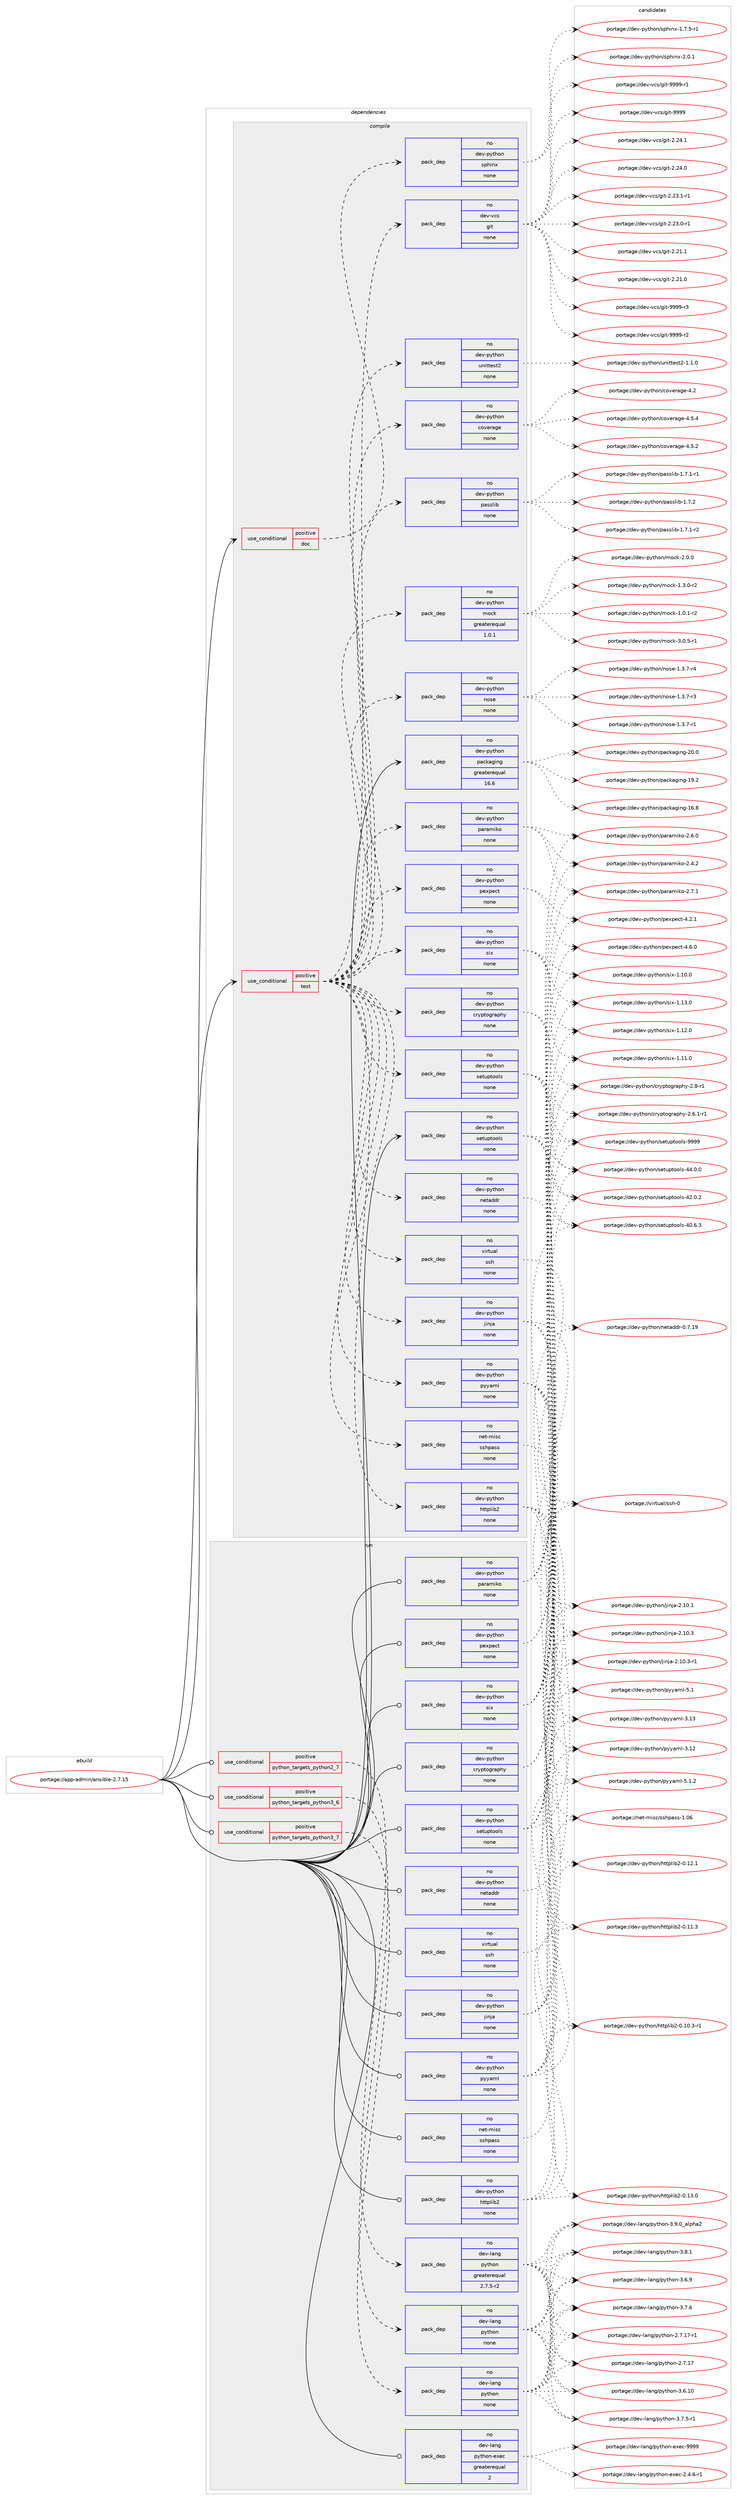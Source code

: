 digraph prolog {

# *************
# Graph options
# *************

newrank=true;
concentrate=true;
compound=true;
graph [rankdir=LR,fontname=Helvetica,fontsize=10,ranksep=1.5];#, ranksep=2.5, nodesep=0.2];
edge  [arrowhead=vee];
node  [fontname=Helvetica,fontsize=10];

# **********
# The ebuild
# **********

subgraph cluster_leftcol {
color=gray;
label=<<i>ebuild</i>>;
id [label="portage://app-admin/ansible-2.7.15", color=red, width=4, href="../app-admin/ansible-2.7.15.svg"];
}

# ****************
# The dependencies
# ****************

subgraph cluster_midcol {
color=gray;
label=<<i>dependencies</i>>;
subgraph cluster_compile {
fillcolor="#eeeeee";
style=filled;
label=<<i>compile</i>>;
subgraph cond155701 {
dependency658381 [label=<<TABLE BORDER="0" CELLBORDER="1" CELLSPACING="0" CELLPADDING="4"><TR><TD ROWSPAN="3" CELLPADDING="10">use_conditional</TD></TR><TR><TD>positive</TD></TR><TR><TD>doc</TD></TR></TABLE>>, shape=none, color=red];
subgraph pack493894 {
dependency658382 [label=<<TABLE BORDER="0" CELLBORDER="1" CELLSPACING="0" CELLPADDING="4" WIDTH="220"><TR><TD ROWSPAN="6" CELLPADDING="30">pack_dep</TD></TR><TR><TD WIDTH="110">no</TD></TR><TR><TD>dev-python</TD></TR><TR><TD>sphinx</TD></TR><TR><TD>none</TD></TR><TR><TD></TD></TR></TABLE>>, shape=none, color=blue];
}
dependency658381:e -> dependency658382:w [weight=20,style="dashed",arrowhead="vee"];
}
id:e -> dependency658381:w [weight=20,style="solid",arrowhead="vee"];
subgraph cond155702 {
dependency658383 [label=<<TABLE BORDER="0" CELLBORDER="1" CELLSPACING="0" CELLPADDING="4"><TR><TD ROWSPAN="3" CELLPADDING="10">use_conditional</TD></TR><TR><TD>positive</TD></TR><TR><TD>test</TD></TR></TABLE>>, shape=none, color=red];
subgraph pack493895 {
dependency658384 [label=<<TABLE BORDER="0" CELLBORDER="1" CELLSPACING="0" CELLPADDING="4" WIDTH="220"><TR><TD ROWSPAN="6" CELLPADDING="30">pack_dep</TD></TR><TR><TD WIDTH="110">no</TD></TR><TR><TD>dev-python</TD></TR><TR><TD>paramiko</TD></TR><TR><TD>none</TD></TR><TR><TD></TD></TR></TABLE>>, shape=none, color=blue];
}
dependency658383:e -> dependency658384:w [weight=20,style="dashed",arrowhead="vee"];
subgraph pack493896 {
dependency658385 [label=<<TABLE BORDER="0" CELLBORDER="1" CELLSPACING="0" CELLPADDING="4" WIDTH="220"><TR><TD ROWSPAN="6" CELLPADDING="30">pack_dep</TD></TR><TR><TD WIDTH="110">no</TD></TR><TR><TD>dev-python</TD></TR><TR><TD>jinja</TD></TR><TR><TD>none</TD></TR><TR><TD></TD></TR></TABLE>>, shape=none, color=blue];
}
dependency658383:e -> dependency658385:w [weight=20,style="dashed",arrowhead="vee"];
subgraph pack493897 {
dependency658386 [label=<<TABLE BORDER="0" CELLBORDER="1" CELLSPACING="0" CELLPADDING="4" WIDTH="220"><TR><TD ROWSPAN="6" CELLPADDING="30">pack_dep</TD></TR><TR><TD WIDTH="110">no</TD></TR><TR><TD>dev-python</TD></TR><TR><TD>pyyaml</TD></TR><TR><TD>none</TD></TR><TR><TD></TD></TR></TABLE>>, shape=none, color=blue];
}
dependency658383:e -> dependency658386:w [weight=20,style="dashed",arrowhead="vee"];
subgraph pack493898 {
dependency658387 [label=<<TABLE BORDER="0" CELLBORDER="1" CELLSPACING="0" CELLPADDING="4" WIDTH="220"><TR><TD ROWSPAN="6" CELLPADDING="30">pack_dep</TD></TR><TR><TD WIDTH="110">no</TD></TR><TR><TD>dev-python</TD></TR><TR><TD>setuptools</TD></TR><TR><TD>none</TD></TR><TR><TD></TD></TR></TABLE>>, shape=none, color=blue];
}
dependency658383:e -> dependency658387:w [weight=20,style="dashed",arrowhead="vee"];
subgraph pack493899 {
dependency658388 [label=<<TABLE BORDER="0" CELLBORDER="1" CELLSPACING="0" CELLPADDING="4" WIDTH="220"><TR><TD ROWSPAN="6" CELLPADDING="30">pack_dep</TD></TR><TR><TD WIDTH="110">no</TD></TR><TR><TD>dev-python</TD></TR><TR><TD>cryptography</TD></TR><TR><TD>none</TD></TR><TR><TD></TD></TR></TABLE>>, shape=none, color=blue];
}
dependency658383:e -> dependency658388:w [weight=20,style="dashed",arrowhead="vee"];
subgraph pack493900 {
dependency658389 [label=<<TABLE BORDER="0" CELLBORDER="1" CELLSPACING="0" CELLPADDING="4" WIDTH="220"><TR><TD ROWSPAN="6" CELLPADDING="30">pack_dep</TD></TR><TR><TD WIDTH="110">no</TD></TR><TR><TD>dev-python</TD></TR><TR><TD>httplib2</TD></TR><TR><TD>none</TD></TR><TR><TD></TD></TR></TABLE>>, shape=none, color=blue];
}
dependency658383:e -> dependency658389:w [weight=20,style="dashed",arrowhead="vee"];
subgraph pack493901 {
dependency658390 [label=<<TABLE BORDER="0" CELLBORDER="1" CELLSPACING="0" CELLPADDING="4" WIDTH="220"><TR><TD ROWSPAN="6" CELLPADDING="30">pack_dep</TD></TR><TR><TD WIDTH="110">no</TD></TR><TR><TD>dev-python</TD></TR><TR><TD>six</TD></TR><TR><TD>none</TD></TR><TR><TD></TD></TR></TABLE>>, shape=none, color=blue];
}
dependency658383:e -> dependency658390:w [weight=20,style="dashed",arrowhead="vee"];
subgraph pack493902 {
dependency658391 [label=<<TABLE BORDER="0" CELLBORDER="1" CELLSPACING="0" CELLPADDING="4" WIDTH="220"><TR><TD ROWSPAN="6" CELLPADDING="30">pack_dep</TD></TR><TR><TD WIDTH="110">no</TD></TR><TR><TD>dev-python</TD></TR><TR><TD>netaddr</TD></TR><TR><TD>none</TD></TR><TR><TD></TD></TR></TABLE>>, shape=none, color=blue];
}
dependency658383:e -> dependency658391:w [weight=20,style="dashed",arrowhead="vee"];
subgraph pack493903 {
dependency658392 [label=<<TABLE BORDER="0" CELLBORDER="1" CELLSPACING="0" CELLPADDING="4" WIDTH="220"><TR><TD ROWSPAN="6" CELLPADDING="30">pack_dep</TD></TR><TR><TD WIDTH="110">no</TD></TR><TR><TD>dev-python</TD></TR><TR><TD>pexpect</TD></TR><TR><TD>none</TD></TR><TR><TD></TD></TR></TABLE>>, shape=none, color=blue];
}
dependency658383:e -> dependency658392:w [weight=20,style="dashed",arrowhead="vee"];
subgraph pack493904 {
dependency658393 [label=<<TABLE BORDER="0" CELLBORDER="1" CELLSPACING="0" CELLPADDING="4" WIDTH="220"><TR><TD ROWSPAN="6" CELLPADDING="30">pack_dep</TD></TR><TR><TD WIDTH="110">no</TD></TR><TR><TD>net-misc</TD></TR><TR><TD>sshpass</TD></TR><TR><TD>none</TD></TR><TR><TD></TD></TR></TABLE>>, shape=none, color=blue];
}
dependency658383:e -> dependency658393:w [weight=20,style="dashed",arrowhead="vee"];
subgraph pack493905 {
dependency658394 [label=<<TABLE BORDER="0" CELLBORDER="1" CELLSPACING="0" CELLPADDING="4" WIDTH="220"><TR><TD ROWSPAN="6" CELLPADDING="30">pack_dep</TD></TR><TR><TD WIDTH="110">no</TD></TR><TR><TD>virtual</TD></TR><TR><TD>ssh</TD></TR><TR><TD>none</TD></TR><TR><TD></TD></TR></TABLE>>, shape=none, color=blue];
}
dependency658383:e -> dependency658394:w [weight=20,style="dashed",arrowhead="vee"];
subgraph pack493906 {
dependency658395 [label=<<TABLE BORDER="0" CELLBORDER="1" CELLSPACING="0" CELLPADDING="4" WIDTH="220"><TR><TD ROWSPAN="6" CELLPADDING="30">pack_dep</TD></TR><TR><TD WIDTH="110">no</TD></TR><TR><TD>dev-python</TD></TR><TR><TD>nose</TD></TR><TR><TD>none</TD></TR><TR><TD></TD></TR></TABLE>>, shape=none, color=blue];
}
dependency658383:e -> dependency658395:w [weight=20,style="dashed",arrowhead="vee"];
subgraph pack493907 {
dependency658396 [label=<<TABLE BORDER="0" CELLBORDER="1" CELLSPACING="0" CELLPADDING="4" WIDTH="220"><TR><TD ROWSPAN="6" CELLPADDING="30">pack_dep</TD></TR><TR><TD WIDTH="110">no</TD></TR><TR><TD>dev-python</TD></TR><TR><TD>mock</TD></TR><TR><TD>greaterequal</TD></TR><TR><TD>1.0.1</TD></TR></TABLE>>, shape=none, color=blue];
}
dependency658383:e -> dependency658396:w [weight=20,style="dashed",arrowhead="vee"];
subgraph pack493908 {
dependency658397 [label=<<TABLE BORDER="0" CELLBORDER="1" CELLSPACING="0" CELLPADDING="4" WIDTH="220"><TR><TD ROWSPAN="6" CELLPADDING="30">pack_dep</TD></TR><TR><TD WIDTH="110">no</TD></TR><TR><TD>dev-python</TD></TR><TR><TD>passlib</TD></TR><TR><TD>none</TD></TR><TR><TD></TD></TR></TABLE>>, shape=none, color=blue];
}
dependency658383:e -> dependency658397:w [weight=20,style="dashed",arrowhead="vee"];
subgraph pack493909 {
dependency658398 [label=<<TABLE BORDER="0" CELLBORDER="1" CELLSPACING="0" CELLPADDING="4" WIDTH="220"><TR><TD ROWSPAN="6" CELLPADDING="30">pack_dep</TD></TR><TR><TD WIDTH="110">no</TD></TR><TR><TD>dev-python</TD></TR><TR><TD>coverage</TD></TR><TR><TD>none</TD></TR><TR><TD></TD></TR></TABLE>>, shape=none, color=blue];
}
dependency658383:e -> dependency658398:w [weight=20,style="dashed",arrowhead="vee"];
subgraph pack493910 {
dependency658399 [label=<<TABLE BORDER="0" CELLBORDER="1" CELLSPACING="0" CELLPADDING="4" WIDTH="220"><TR><TD ROWSPAN="6" CELLPADDING="30">pack_dep</TD></TR><TR><TD WIDTH="110">no</TD></TR><TR><TD>dev-python</TD></TR><TR><TD>unittest2</TD></TR><TR><TD>none</TD></TR><TR><TD></TD></TR></TABLE>>, shape=none, color=blue];
}
dependency658383:e -> dependency658399:w [weight=20,style="dashed",arrowhead="vee"];
subgraph pack493911 {
dependency658400 [label=<<TABLE BORDER="0" CELLBORDER="1" CELLSPACING="0" CELLPADDING="4" WIDTH="220"><TR><TD ROWSPAN="6" CELLPADDING="30">pack_dep</TD></TR><TR><TD WIDTH="110">no</TD></TR><TR><TD>dev-vcs</TD></TR><TR><TD>git</TD></TR><TR><TD>none</TD></TR><TR><TD></TD></TR></TABLE>>, shape=none, color=blue];
}
dependency658383:e -> dependency658400:w [weight=20,style="dashed",arrowhead="vee"];
}
id:e -> dependency658383:w [weight=20,style="solid",arrowhead="vee"];
subgraph pack493912 {
dependency658401 [label=<<TABLE BORDER="0" CELLBORDER="1" CELLSPACING="0" CELLPADDING="4" WIDTH="220"><TR><TD ROWSPAN="6" CELLPADDING="30">pack_dep</TD></TR><TR><TD WIDTH="110">no</TD></TR><TR><TD>dev-python</TD></TR><TR><TD>packaging</TD></TR><TR><TD>greaterequal</TD></TR><TR><TD>16.6</TD></TR></TABLE>>, shape=none, color=blue];
}
id:e -> dependency658401:w [weight=20,style="solid",arrowhead="vee"];
subgraph pack493913 {
dependency658402 [label=<<TABLE BORDER="0" CELLBORDER="1" CELLSPACING="0" CELLPADDING="4" WIDTH="220"><TR><TD ROWSPAN="6" CELLPADDING="30">pack_dep</TD></TR><TR><TD WIDTH="110">no</TD></TR><TR><TD>dev-python</TD></TR><TR><TD>setuptools</TD></TR><TR><TD>none</TD></TR><TR><TD></TD></TR></TABLE>>, shape=none, color=blue];
}
id:e -> dependency658402:w [weight=20,style="solid",arrowhead="vee"];
}
subgraph cluster_compileandrun {
fillcolor="#eeeeee";
style=filled;
label=<<i>compile and run</i>>;
}
subgraph cluster_run {
fillcolor="#eeeeee";
style=filled;
label=<<i>run</i>>;
subgraph cond155703 {
dependency658403 [label=<<TABLE BORDER="0" CELLBORDER="1" CELLSPACING="0" CELLPADDING="4"><TR><TD ROWSPAN="3" CELLPADDING="10">use_conditional</TD></TR><TR><TD>positive</TD></TR><TR><TD>python_targets_python2_7</TD></TR></TABLE>>, shape=none, color=red];
subgraph pack493914 {
dependency658404 [label=<<TABLE BORDER="0" CELLBORDER="1" CELLSPACING="0" CELLPADDING="4" WIDTH="220"><TR><TD ROWSPAN="6" CELLPADDING="30">pack_dep</TD></TR><TR><TD WIDTH="110">no</TD></TR><TR><TD>dev-lang</TD></TR><TR><TD>python</TD></TR><TR><TD>greaterequal</TD></TR><TR><TD>2.7.5-r2</TD></TR></TABLE>>, shape=none, color=blue];
}
dependency658403:e -> dependency658404:w [weight=20,style="dashed",arrowhead="vee"];
}
id:e -> dependency658403:w [weight=20,style="solid",arrowhead="odot"];
subgraph cond155704 {
dependency658405 [label=<<TABLE BORDER="0" CELLBORDER="1" CELLSPACING="0" CELLPADDING="4"><TR><TD ROWSPAN="3" CELLPADDING="10">use_conditional</TD></TR><TR><TD>positive</TD></TR><TR><TD>python_targets_python3_6</TD></TR></TABLE>>, shape=none, color=red];
subgraph pack493915 {
dependency658406 [label=<<TABLE BORDER="0" CELLBORDER="1" CELLSPACING="0" CELLPADDING="4" WIDTH="220"><TR><TD ROWSPAN="6" CELLPADDING="30">pack_dep</TD></TR><TR><TD WIDTH="110">no</TD></TR><TR><TD>dev-lang</TD></TR><TR><TD>python</TD></TR><TR><TD>none</TD></TR><TR><TD></TD></TR></TABLE>>, shape=none, color=blue];
}
dependency658405:e -> dependency658406:w [weight=20,style="dashed",arrowhead="vee"];
}
id:e -> dependency658405:w [weight=20,style="solid",arrowhead="odot"];
subgraph cond155705 {
dependency658407 [label=<<TABLE BORDER="0" CELLBORDER="1" CELLSPACING="0" CELLPADDING="4"><TR><TD ROWSPAN="3" CELLPADDING="10">use_conditional</TD></TR><TR><TD>positive</TD></TR><TR><TD>python_targets_python3_7</TD></TR></TABLE>>, shape=none, color=red];
subgraph pack493916 {
dependency658408 [label=<<TABLE BORDER="0" CELLBORDER="1" CELLSPACING="0" CELLPADDING="4" WIDTH="220"><TR><TD ROWSPAN="6" CELLPADDING="30">pack_dep</TD></TR><TR><TD WIDTH="110">no</TD></TR><TR><TD>dev-lang</TD></TR><TR><TD>python</TD></TR><TR><TD>none</TD></TR><TR><TD></TD></TR></TABLE>>, shape=none, color=blue];
}
dependency658407:e -> dependency658408:w [weight=20,style="dashed",arrowhead="vee"];
}
id:e -> dependency658407:w [weight=20,style="solid",arrowhead="odot"];
subgraph pack493917 {
dependency658409 [label=<<TABLE BORDER="0" CELLBORDER="1" CELLSPACING="0" CELLPADDING="4" WIDTH="220"><TR><TD ROWSPAN="6" CELLPADDING="30">pack_dep</TD></TR><TR><TD WIDTH="110">no</TD></TR><TR><TD>dev-lang</TD></TR><TR><TD>python-exec</TD></TR><TR><TD>greaterequal</TD></TR><TR><TD>2</TD></TR></TABLE>>, shape=none, color=blue];
}
id:e -> dependency658409:w [weight=20,style="solid",arrowhead="odot"];
subgraph pack493918 {
dependency658410 [label=<<TABLE BORDER="0" CELLBORDER="1" CELLSPACING="0" CELLPADDING="4" WIDTH="220"><TR><TD ROWSPAN="6" CELLPADDING="30">pack_dep</TD></TR><TR><TD WIDTH="110">no</TD></TR><TR><TD>dev-python</TD></TR><TR><TD>cryptography</TD></TR><TR><TD>none</TD></TR><TR><TD></TD></TR></TABLE>>, shape=none, color=blue];
}
id:e -> dependency658410:w [weight=20,style="solid",arrowhead="odot"];
subgraph pack493919 {
dependency658411 [label=<<TABLE BORDER="0" CELLBORDER="1" CELLSPACING="0" CELLPADDING="4" WIDTH="220"><TR><TD ROWSPAN="6" CELLPADDING="30">pack_dep</TD></TR><TR><TD WIDTH="110">no</TD></TR><TR><TD>dev-python</TD></TR><TR><TD>httplib2</TD></TR><TR><TD>none</TD></TR><TR><TD></TD></TR></TABLE>>, shape=none, color=blue];
}
id:e -> dependency658411:w [weight=20,style="solid",arrowhead="odot"];
subgraph pack493920 {
dependency658412 [label=<<TABLE BORDER="0" CELLBORDER="1" CELLSPACING="0" CELLPADDING="4" WIDTH="220"><TR><TD ROWSPAN="6" CELLPADDING="30">pack_dep</TD></TR><TR><TD WIDTH="110">no</TD></TR><TR><TD>dev-python</TD></TR><TR><TD>jinja</TD></TR><TR><TD>none</TD></TR><TR><TD></TD></TR></TABLE>>, shape=none, color=blue];
}
id:e -> dependency658412:w [weight=20,style="solid",arrowhead="odot"];
subgraph pack493921 {
dependency658413 [label=<<TABLE BORDER="0" CELLBORDER="1" CELLSPACING="0" CELLPADDING="4" WIDTH="220"><TR><TD ROWSPAN="6" CELLPADDING="30">pack_dep</TD></TR><TR><TD WIDTH="110">no</TD></TR><TR><TD>dev-python</TD></TR><TR><TD>netaddr</TD></TR><TR><TD>none</TD></TR><TR><TD></TD></TR></TABLE>>, shape=none, color=blue];
}
id:e -> dependency658413:w [weight=20,style="solid",arrowhead="odot"];
subgraph pack493922 {
dependency658414 [label=<<TABLE BORDER="0" CELLBORDER="1" CELLSPACING="0" CELLPADDING="4" WIDTH="220"><TR><TD ROWSPAN="6" CELLPADDING="30">pack_dep</TD></TR><TR><TD WIDTH="110">no</TD></TR><TR><TD>dev-python</TD></TR><TR><TD>paramiko</TD></TR><TR><TD>none</TD></TR><TR><TD></TD></TR></TABLE>>, shape=none, color=blue];
}
id:e -> dependency658414:w [weight=20,style="solid",arrowhead="odot"];
subgraph pack493923 {
dependency658415 [label=<<TABLE BORDER="0" CELLBORDER="1" CELLSPACING="0" CELLPADDING="4" WIDTH="220"><TR><TD ROWSPAN="6" CELLPADDING="30">pack_dep</TD></TR><TR><TD WIDTH="110">no</TD></TR><TR><TD>dev-python</TD></TR><TR><TD>pexpect</TD></TR><TR><TD>none</TD></TR><TR><TD></TD></TR></TABLE>>, shape=none, color=blue];
}
id:e -> dependency658415:w [weight=20,style="solid",arrowhead="odot"];
subgraph pack493924 {
dependency658416 [label=<<TABLE BORDER="0" CELLBORDER="1" CELLSPACING="0" CELLPADDING="4" WIDTH="220"><TR><TD ROWSPAN="6" CELLPADDING="30">pack_dep</TD></TR><TR><TD WIDTH="110">no</TD></TR><TR><TD>dev-python</TD></TR><TR><TD>pyyaml</TD></TR><TR><TD>none</TD></TR><TR><TD></TD></TR></TABLE>>, shape=none, color=blue];
}
id:e -> dependency658416:w [weight=20,style="solid",arrowhead="odot"];
subgraph pack493925 {
dependency658417 [label=<<TABLE BORDER="0" CELLBORDER="1" CELLSPACING="0" CELLPADDING="4" WIDTH="220"><TR><TD ROWSPAN="6" CELLPADDING="30">pack_dep</TD></TR><TR><TD WIDTH="110">no</TD></TR><TR><TD>dev-python</TD></TR><TR><TD>setuptools</TD></TR><TR><TD>none</TD></TR><TR><TD></TD></TR></TABLE>>, shape=none, color=blue];
}
id:e -> dependency658417:w [weight=20,style="solid",arrowhead="odot"];
subgraph pack493926 {
dependency658418 [label=<<TABLE BORDER="0" CELLBORDER="1" CELLSPACING="0" CELLPADDING="4" WIDTH="220"><TR><TD ROWSPAN="6" CELLPADDING="30">pack_dep</TD></TR><TR><TD WIDTH="110">no</TD></TR><TR><TD>dev-python</TD></TR><TR><TD>six</TD></TR><TR><TD>none</TD></TR><TR><TD></TD></TR></TABLE>>, shape=none, color=blue];
}
id:e -> dependency658418:w [weight=20,style="solid",arrowhead="odot"];
subgraph pack493927 {
dependency658419 [label=<<TABLE BORDER="0" CELLBORDER="1" CELLSPACING="0" CELLPADDING="4" WIDTH="220"><TR><TD ROWSPAN="6" CELLPADDING="30">pack_dep</TD></TR><TR><TD WIDTH="110">no</TD></TR><TR><TD>net-misc</TD></TR><TR><TD>sshpass</TD></TR><TR><TD>none</TD></TR><TR><TD></TD></TR></TABLE>>, shape=none, color=blue];
}
id:e -> dependency658419:w [weight=20,style="solid",arrowhead="odot"];
subgraph pack493928 {
dependency658420 [label=<<TABLE BORDER="0" CELLBORDER="1" CELLSPACING="0" CELLPADDING="4" WIDTH="220"><TR><TD ROWSPAN="6" CELLPADDING="30">pack_dep</TD></TR><TR><TD WIDTH="110">no</TD></TR><TR><TD>virtual</TD></TR><TR><TD>ssh</TD></TR><TR><TD>none</TD></TR><TR><TD></TD></TR></TABLE>>, shape=none, color=blue];
}
id:e -> dependency658420:w [weight=20,style="solid",arrowhead="odot"];
}
}

# **************
# The candidates
# **************

subgraph cluster_choices {
rank=same;
color=gray;
label=<<i>candidates</i>>;

subgraph choice493894 {
color=black;
nodesep=1;
choice1001011184511212111610411111047115112104105110120455046484649 [label="portage://dev-python/sphinx-2.0.1", color=red, width=4,href="../dev-python/sphinx-2.0.1.svg"];
choice10010111845112121116104111110471151121041051101204549465546534511449 [label="portage://dev-python/sphinx-1.7.5-r1", color=red, width=4,href="../dev-python/sphinx-1.7.5-r1.svg"];
dependency658382:e -> choice1001011184511212111610411111047115112104105110120455046484649:w [style=dotted,weight="100"];
dependency658382:e -> choice10010111845112121116104111110471151121041051101204549465546534511449:w [style=dotted,weight="100"];
}
subgraph choice493895 {
color=black;
nodesep=1;
choice10010111845112121116104111110471129711497109105107111455046554649 [label="portage://dev-python/paramiko-2.7.1", color=red, width=4,href="../dev-python/paramiko-2.7.1.svg"];
choice10010111845112121116104111110471129711497109105107111455046544648 [label="portage://dev-python/paramiko-2.6.0", color=red, width=4,href="../dev-python/paramiko-2.6.0.svg"];
choice10010111845112121116104111110471129711497109105107111455046524650 [label="portage://dev-python/paramiko-2.4.2", color=red, width=4,href="../dev-python/paramiko-2.4.2.svg"];
dependency658384:e -> choice10010111845112121116104111110471129711497109105107111455046554649:w [style=dotted,weight="100"];
dependency658384:e -> choice10010111845112121116104111110471129711497109105107111455046544648:w [style=dotted,weight="100"];
dependency658384:e -> choice10010111845112121116104111110471129711497109105107111455046524650:w [style=dotted,weight="100"];
}
subgraph choice493896 {
color=black;
nodesep=1;
choice100101118451121211161041111104710610511010697455046494846514511449 [label="portage://dev-python/jinja-2.10.3-r1", color=red, width=4,href="../dev-python/jinja-2.10.3-r1.svg"];
choice10010111845112121116104111110471061051101069745504649484651 [label="portage://dev-python/jinja-2.10.3", color=red, width=4,href="../dev-python/jinja-2.10.3.svg"];
choice10010111845112121116104111110471061051101069745504649484649 [label="portage://dev-python/jinja-2.10.1", color=red, width=4,href="../dev-python/jinja-2.10.1.svg"];
dependency658385:e -> choice100101118451121211161041111104710610511010697455046494846514511449:w [style=dotted,weight="100"];
dependency658385:e -> choice10010111845112121116104111110471061051101069745504649484651:w [style=dotted,weight="100"];
dependency658385:e -> choice10010111845112121116104111110471061051101069745504649484649:w [style=dotted,weight="100"];
}
subgraph choice493897 {
color=black;
nodesep=1;
choice100101118451121211161041111104711212112197109108455346494650 [label="portage://dev-python/pyyaml-5.1.2", color=red, width=4,href="../dev-python/pyyaml-5.1.2.svg"];
choice10010111845112121116104111110471121211219710910845534649 [label="portage://dev-python/pyyaml-5.1", color=red, width=4,href="../dev-python/pyyaml-5.1.svg"];
choice1001011184511212111610411111047112121121971091084551464951 [label="portage://dev-python/pyyaml-3.13", color=red, width=4,href="../dev-python/pyyaml-3.13.svg"];
choice1001011184511212111610411111047112121121971091084551464950 [label="portage://dev-python/pyyaml-3.12", color=red, width=4,href="../dev-python/pyyaml-3.12.svg"];
dependency658386:e -> choice100101118451121211161041111104711212112197109108455346494650:w [style=dotted,weight="100"];
dependency658386:e -> choice10010111845112121116104111110471121211219710910845534649:w [style=dotted,weight="100"];
dependency658386:e -> choice1001011184511212111610411111047112121121971091084551464951:w [style=dotted,weight="100"];
dependency658386:e -> choice1001011184511212111610411111047112121121971091084551464950:w [style=dotted,weight="100"];
}
subgraph choice493898 {
color=black;
nodesep=1;
choice10010111845112121116104111110471151011161171121161111111081154557575757 [label="portage://dev-python/setuptools-9999", color=red, width=4,href="../dev-python/setuptools-9999.svg"];
choice100101118451121211161041111104711510111611711211611111110811545525246484648 [label="portage://dev-python/setuptools-44.0.0", color=red, width=4,href="../dev-python/setuptools-44.0.0.svg"];
choice100101118451121211161041111104711510111611711211611111110811545525046484650 [label="portage://dev-python/setuptools-42.0.2", color=red, width=4,href="../dev-python/setuptools-42.0.2.svg"];
choice100101118451121211161041111104711510111611711211611111110811545524846544651 [label="portage://dev-python/setuptools-40.6.3", color=red, width=4,href="../dev-python/setuptools-40.6.3.svg"];
dependency658387:e -> choice10010111845112121116104111110471151011161171121161111111081154557575757:w [style=dotted,weight="100"];
dependency658387:e -> choice100101118451121211161041111104711510111611711211611111110811545525246484648:w [style=dotted,weight="100"];
dependency658387:e -> choice100101118451121211161041111104711510111611711211611111110811545525046484650:w [style=dotted,weight="100"];
dependency658387:e -> choice100101118451121211161041111104711510111611711211611111110811545524846544651:w [style=dotted,weight="100"];
}
subgraph choice493899 {
color=black;
nodesep=1;
choice10010111845112121116104111110479911412111211611110311497112104121455046564511449 [label="portage://dev-python/cryptography-2.8-r1", color=red, width=4,href="../dev-python/cryptography-2.8-r1.svg"];
choice100101118451121211161041111104799114121112116111103114971121041214550465446494511449 [label="portage://dev-python/cryptography-2.6.1-r1", color=red, width=4,href="../dev-python/cryptography-2.6.1-r1.svg"];
dependency658388:e -> choice10010111845112121116104111110479911412111211611110311497112104121455046564511449:w [style=dotted,weight="100"];
dependency658388:e -> choice100101118451121211161041111104799114121112116111103114971121041214550465446494511449:w [style=dotted,weight="100"];
}
subgraph choice493900 {
color=black;
nodesep=1;
choice1001011184511212111610411111047104116116112108105985045484649514648 [label="portage://dev-python/httplib2-0.13.0", color=red, width=4,href="../dev-python/httplib2-0.13.0.svg"];
choice1001011184511212111610411111047104116116112108105985045484649504649 [label="portage://dev-python/httplib2-0.12.1", color=red, width=4,href="../dev-python/httplib2-0.12.1.svg"];
choice1001011184511212111610411111047104116116112108105985045484649494651 [label="portage://dev-python/httplib2-0.11.3", color=red, width=4,href="../dev-python/httplib2-0.11.3.svg"];
choice10010111845112121116104111110471041161161121081059850454846494846514511449 [label="portage://dev-python/httplib2-0.10.3-r1", color=red, width=4,href="../dev-python/httplib2-0.10.3-r1.svg"];
dependency658389:e -> choice1001011184511212111610411111047104116116112108105985045484649514648:w [style=dotted,weight="100"];
dependency658389:e -> choice1001011184511212111610411111047104116116112108105985045484649504649:w [style=dotted,weight="100"];
dependency658389:e -> choice1001011184511212111610411111047104116116112108105985045484649494651:w [style=dotted,weight="100"];
dependency658389:e -> choice10010111845112121116104111110471041161161121081059850454846494846514511449:w [style=dotted,weight="100"];
}
subgraph choice493901 {
color=black;
nodesep=1;
choice100101118451121211161041111104711510512045494649514648 [label="portage://dev-python/six-1.13.0", color=red, width=4,href="../dev-python/six-1.13.0.svg"];
choice100101118451121211161041111104711510512045494649504648 [label="portage://dev-python/six-1.12.0", color=red, width=4,href="../dev-python/six-1.12.0.svg"];
choice100101118451121211161041111104711510512045494649494648 [label="portage://dev-python/six-1.11.0", color=red, width=4,href="../dev-python/six-1.11.0.svg"];
choice100101118451121211161041111104711510512045494649484648 [label="portage://dev-python/six-1.10.0", color=red, width=4,href="../dev-python/six-1.10.0.svg"];
dependency658390:e -> choice100101118451121211161041111104711510512045494649514648:w [style=dotted,weight="100"];
dependency658390:e -> choice100101118451121211161041111104711510512045494649504648:w [style=dotted,weight="100"];
dependency658390:e -> choice100101118451121211161041111104711510512045494649494648:w [style=dotted,weight="100"];
dependency658390:e -> choice100101118451121211161041111104711510512045494649484648:w [style=dotted,weight="100"];
}
subgraph choice493902 {
color=black;
nodesep=1;
choice10010111845112121116104111110471101011169710010011445484655464957 [label="portage://dev-python/netaddr-0.7.19", color=red, width=4,href="../dev-python/netaddr-0.7.19.svg"];
dependency658391:e -> choice10010111845112121116104111110471101011169710010011445484655464957:w [style=dotted,weight="100"];
}
subgraph choice493903 {
color=black;
nodesep=1;
choice100101118451121211161041111104711210112011210199116455246544648 [label="portage://dev-python/pexpect-4.6.0", color=red, width=4,href="../dev-python/pexpect-4.6.0.svg"];
choice100101118451121211161041111104711210112011210199116455246504649 [label="portage://dev-python/pexpect-4.2.1", color=red, width=4,href="../dev-python/pexpect-4.2.1.svg"];
dependency658392:e -> choice100101118451121211161041111104711210112011210199116455246544648:w [style=dotted,weight="100"];
dependency658392:e -> choice100101118451121211161041111104711210112011210199116455246504649:w [style=dotted,weight="100"];
}
subgraph choice493904 {
color=black;
nodesep=1;
choice110101116451091051159947115115104112971151154549464854 [label="portage://net-misc/sshpass-1.06", color=red, width=4,href="../net-misc/sshpass-1.06.svg"];
dependency658393:e -> choice110101116451091051159947115115104112971151154549464854:w [style=dotted,weight="100"];
}
subgraph choice493905 {
color=black;
nodesep=1;
choice11810511411611797108471151151044548 [label="portage://virtual/ssh-0", color=red, width=4,href="../virtual/ssh-0.svg"];
dependency658394:e -> choice11810511411611797108471151151044548:w [style=dotted,weight="100"];
}
subgraph choice493906 {
color=black;
nodesep=1;
choice10010111845112121116104111110471101111151014549465146554511452 [label="portage://dev-python/nose-1.3.7-r4", color=red, width=4,href="../dev-python/nose-1.3.7-r4.svg"];
choice10010111845112121116104111110471101111151014549465146554511451 [label="portage://dev-python/nose-1.3.7-r3", color=red, width=4,href="../dev-python/nose-1.3.7-r3.svg"];
choice10010111845112121116104111110471101111151014549465146554511449 [label="portage://dev-python/nose-1.3.7-r1", color=red, width=4,href="../dev-python/nose-1.3.7-r1.svg"];
dependency658395:e -> choice10010111845112121116104111110471101111151014549465146554511452:w [style=dotted,weight="100"];
dependency658395:e -> choice10010111845112121116104111110471101111151014549465146554511451:w [style=dotted,weight="100"];
dependency658395:e -> choice10010111845112121116104111110471101111151014549465146554511449:w [style=dotted,weight="100"];
}
subgraph choice493907 {
color=black;
nodesep=1;
choice1001011184511212111610411111047109111991074551464846534511449 [label="portage://dev-python/mock-3.0.5-r1", color=red, width=4,href="../dev-python/mock-3.0.5-r1.svg"];
choice100101118451121211161041111104710911199107455046484648 [label="portage://dev-python/mock-2.0.0", color=red, width=4,href="../dev-python/mock-2.0.0.svg"];
choice1001011184511212111610411111047109111991074549465146484511450 [label="portage://dev-python/mock-1.3.0-r2", color=red, width=4,href="../dev-python/mock-1.3.0-r2.svg"];
choice1001011184511212111610411111047109111991074549464846494511450 [label="portage://dev-python/mock-1.0.1-r2", color=red, width=4,href="../dev-python/mock-1.0.1-r2.svg"];
dependency658396:e -> choice1001011184511212111610411111047109111991074551464846534511449:w [style=dotted,weight="100"];
dependency658396:e -> choice100101118451121211161041111104710911199107455046484648:w [style=dotted,weight="100"];
dependency658396:e -> choice1001011184511212111610411111047109111991074549465146484511450:w [style=dotted,weight="100"];
dependency658396:e -> choice1001011184511212111610411111047109111991074549464846494511450:w [style=dotted,weight="100"];
}
subgraph choice493908 {
color=black;
nodesep=1;
choice10010111845112121116104111110471129711511510810598454946554650 [label="portage://dev-python/passlib-1.7.2", color=red, width=4,href="../dev-python/passlib-1.7.2.svg"];
choice100101118451121211161041111104711297115115108105984549465546494511450 [label="portage://dev-python/passlib-1.7.1-r2", color=red, width=4,href="../dev-python/passlib-1.7.1-r2.svg"];
choice100101118451121211161041111104711297115115108105984549465546494511449 [label="portage://dev-python/passlib-1.7.1-r1", color=red, width=4,href="../dev-python/passlib-1.7.1-r1.svg"];
dependency658397:e -> choice10010111845112121116104111110471129711511510810598454946554650:w [style=dotted,weight="100"];
dependency658397:e -> choice100101118451121211161041111104711297115115108105984549465546494511450:w [style=dotted,weight="100"];
dependency658397:e -> choice100101118451121211161041111104711297115115108105984549465546494511449:w [style=dotted,weight="100"];
}
subgraph choice493909 {
color=black;
nodesep=1;
choice10010111845112121116104111110479911111810111497103101455246534652 [label="portage://dev-python/coverage-4.5.4", color=red, width=4,href="../dev-python/coverage-4.5.4.svg"];
choice10010111845112121116104111110479911111810111497103101455246534650 [label="portage://dev-python/coverage-4.5.2", color=red, width=4,href="../dev-python/coverage-4.5.2.svg"];
choice1001011184511212111610411111047991111181011149710310145524650 [label="portage://dev-python/coverage-4.2", color=red, width=4,href="../dev-python/coverage-4.2.svg"];
dependency658398:e -> choice10010111845112121116104111110479911111810111497103101455246534652:w [style=dotted,weight="100"];
dependency658398:e -> choice10010111845112121116104111110479911111810111497103101455246534650:w [style=dotted,weight="100"];
dependency658398:e -> choice1001011184511212111610411111047991111181011149710310145524650:w [style=dotted,weight="100"];
}
subgraph choice493910 {
color=black;
nodesep=1;
choice100101118451121211161041111104711711010511611610111511650454946494648 [label="portage://dev-python/unittest2-1.1.0", color=red, width=4,href="../dev-python/unittest2-1.1.0.svg"];
dependency658399:e -> choice100101118451121211161041111104711711010511611610111511650454946494648:w [style=dotted,weight="100"];
}
subgraph choice493911 {
color=black;
nodesep=1;
choice10010111845118991154710310511645575757574511451 [label="portage://dev-vcs/git-9999-r3", color=red, width=4,href="../dev-vcs/git-9999-r3.svg"];
choice10010111845118991154710310511645575757574511450 [label="portage://dev-vcs/git-9999-r2", color=red, width=4,href="../dev-vcs/git-9999-r2.svg"];
choice10010111845118991154710310511645575757574511449 [label="portage://dev-vcs/git-9999-r1", color=red, width=4,href="../dev-vcs/git-9999-r1.svg"];
choice1001011184511899115471031051164557575757 [label="portage://dev-vcs/git-9999", color=red, width=4,href="../dev-vcs/git-9999.svg"];
choice10010111845118991154710310511645504650524649 [label="portage://dev-vcs/git-2.24.1", color=red, width=4,href="../dev-vcs/git-2.24.1.svg"];
choice10010111845118991154710310511645504650524648 [label="portage://dev-vcs/git-2.24.0", color=red, width=4,href="../dev-vcs/git-2.24.0.svg"];
choice100101118451189911547103105116455046505146494511449 [label="portage://dev-vcs/git-2.23.1-r1", color=red, width=4,href="../dev-vcs/git-2.23.1-r1.svg"];
choice100101118451189911547103105116455046505146484511449 [label="portage://dev-vcs/git-2.23.0-r1", color=red, width=4,href="../dev-vcs/git-2.23.0-r1.svg"];
choice10010111845118991154710310511645504650494649 [label="portage://dev-vcs/git-2.21.1", color=red, width=4,href="../dev-vcs/git-2.21.1.svg"];
choice10010111845118991154710310511645504650494648 [label="portage://dev-vcs/git-2.21.0", color=red, width=4,href="../dev-vcs/git-2.21.0.svg"];
dependency658400:e -> choice10010111845118991154710310511645575757574511451:w [style=dotted,weight="100"];
dependency658400:e -> choice10010111845118991154710310511645575757574511450:w [style=dotted,weight="100"];
dependency658400:e -> choice10010111845118991154710310511645575757574511449:w [style=dotted,weight="100"];
dependency658400:e -> choice1001011184511899115471031051164557575757:w [style=dotted,weight="100"];
dependency658400:e -> choice10010111845118991154710310511645504650524649:w [style=dotted,weight="100"];
dependency658400:e -> choice10010111845118991154710310511645504650524648:w [style=dotted,weight="100"];
dependency658400:e -> choice100101118451189911547103105116455046505146494511449:w [style=dotted,weight="100"];
dependency658400:e -> choice100101118451189911547103105116455046505146484511449:w [style=dotted,weight="100"];
dependency658400:e -> choice10010111845118991154710310511645504650494649:w [style=dotted,weight="100"];
dependency658400:e -> choice10010111845118991154710310511645504650494648:w [style=dotted,weight="100"];
}
subgraph choice493912 {
color=black;
nodesep=1;
choice10010111845112121116104111110471129799107971031051101034550484648 [label="portage://dev-python/packaging-20.0", color=red, width=4,href="../dev-python/packaging-20.0.svg"];
choice10010111845112121116104111110471129799107971031051101034549574650 [label="portage://dev-python/packaging-19.2", color=red, width=4,href="../dev-python/packaging-19.2.svg"];
choice10010111845112121116104111110471129799107971031051101034549544656 [label="portage://dev-python/packaging-16.8", color=red, width=4,href="../dev-python/packaging-16.8.svg"];
dependency658401:e -> choice10010111845112121116104111110471129799107971031051101034550484648:w [style=dotted,weight="100"];
dependency658401:e -> choice10010111845112121116104111110471129799107971031051101034549574650:w [style=dotted,weight="100"];
dependency658401:e -> choice10010111845112121116104111110471129799107971031051101034549544656:w [style=dotted,weight="100"];
}
subgraph choice493913 {
color=black;
nodesep=1;
choice10010111845112121116104111110471151011161171121161111111081154557575757 [label="portage://dev-python/setuptools-9999", color=red, width=4,href="../dev-python/setuptools-9999.svg"];
choice100101118451121211161041111104711510111611711211611111110811545525246484648 [label="portage://dev-python/setuptools-44.0.0", color=red, width=4,href="../dev-python/setuptools-44.0.0.svg"];
choice100101118451121211161041111104711510111611711211611111110811545525046484650 [label="portage://dev-python/setuptools-42.0.2", color=red, width=4,href="../dev-python/setuptools-42.0.2.svg"];
choice100101118451121211161041111104711510111611711211611111110811545524846544651 [label="portage://dev-python/setuptools-40.6.3", color=red, width=4,href="../dev-python/setuptools-40.6.3.svg"];
dependency658402:e -> choice10010111845112121116104111110471151011161171121161111111081154557575757:w [style=dotted,weight="100"];
dependency658402:e -> choice100101118451121211161041111104711510111611711211611111110811545525246484648:w [style=dotted,weight="100"];
dependency658402:e -> choice100101118451121211161041111104711510111611711211611111110811545525046484650:w [style=dotted,weight="100"];
dependency658402:e -> choice100101118451121211161041111104711510111611711211611111110811545524846544651:w [style=dotted,weight="100"];
}
subgraph choice493914 {
color=black;
nodesep=1;
choice10010111845108971101034711212111610411111045514657464895971081121049750 [label="portage://dev-lang/python-3.9.0_alpha2", color=red, width=4,href="../dev-lang/python-3.9.0_alpha2.svg"];
choice100101118451089711010347112121116104111110455146564649 [label="portage://dev-lang/python-3.8.1", color=red, width=4,href="../dev-lang/python-3.8.1.svg"];
choice100101118451089711010347112121116104111110455146554654 [label="portage://dev-lang/python-3.7.6", color=red, width=4,href="../dev-lang/python-3.7.6.svg"];
choice1001011184510897110103471121211161041111104551465546534511449 [label="portage://dev-lang/python-3.7.5-r1", color=red, width=4,href="../dev-lang/python-3.7.5-r1.svg"];
choice100101118451089711010347112121116104111110455146544657 [label="portage://dev-lang/python-3.6.9", color=red, width=4,href="../dev-lang/python-3.6.9.svg"];
choice10010111845108971101034711212111610411111045514654464948 [label="portage://dev-lang/python-3.6.10", color=red, width=4,href="../dev-lang/python-3.6.10.svg"];
choice100101118451089711010347112121116104111110455046554649554511449 [label="portage://dev-lang/python-2.7.17-r1", color=red, width=4,href="../dev-lang/python-2.7.17-r1.svg"];
choice10010111845108971101034711212111610411111045504655464955 [label="portage://dev-lang/python-2.7.17", color=red, width=4,href="../dev-lang/python-2.7.17.svg"];
dependency658404:e -> choice10010111845108971101034711212111610411111045514657464895971081121049750:w [style=dotted,weight="100"];
dependency658404:e -> choice100101118451089711010347112121116104111110455146564649:w [style=dotted,weight="100"];
dependency658404:e -> choice100101118451089711010347112121116104111110455146554654:w [style=dotted,weight="100"];
dependency658404:e -> choice1001011184510897110103471121211161041111104551465546534511449:w [style=dotted,weight="100"];
dependency658404:e -> choice100101118451089711010347112121116104111110455146544657:w [style=dotted,weight="100"];
dependency658404:e -> choice10010111845108971101034711212111610411111045514654464948:w [style=dotted,weight="100"];
dependency658404:e -> choice100101118451089711010347112121116104111110455046554649554511449:w [style=dotted,weight="100"];
dependency658404:e -> choice10010111845108971101034711212111610411111045504655464955:w [style=dotted,weight="100"];
}
subgraph choice493915 {
color=black;
nodesep=1;
choice10010111845108971101034711212111610411111045514657464895971081121049750 [label="portage://dev-lang/python-3.9.0_alpha2", color=red, width=4,href="../dev-lang/python-3.9.0_alpha2.svg"];
choice100101118451089711010347112121116104111110455146564649 [label="portage://dev-lang/python-3.8.1", color=red, width=4,href="../dev-lang/python-3.8.1.svg"];
choice100101118451089711010347112121116104111110455146554654 [label="portage://dev-lang/python-3.7.6", color=red, width=4,href="../dev-lang/python-3.7.6.svg"];
choice1001011184510897110103471121211161041111104551465546534511449 [label="portage://dev-lang/python-3.7.5-r1", color=red, width=4,href="../dev-lang/python-3.7.5-r1.svg"];
choice100101118451089711010347112121116104111110455146544657 [label="portage://dev-lang/python-3.6.9", color=red, width=4,href="../dev-lang/python-3.6.9.svg"];
choice10010111845108971101034711212111610411111045514654464948 [label="portage://dev-lang/python-3.6.10", color=red, width=4,href="../dev-lang/python-3.6.10.svg"];
choice100101118451089711010347112121116104111110455046554649554511449 [label="portage://dev-lang/python-2.7.17-r1", color=red, width=4,href="../dev-lang/python-2.7.17-r1.svg"];
choice10010111845108971101034711212111610411111045504655464955 [label="portage://dev-lang/python-2.7.17", color=red, width=4,href="../dev-lang/python-2.7.17.svg"];
dependency658406:e -> choice10010111845108971101034711212111610411111045514657464895971081121049750:w [style=dotted,weight="100"];
dependency658406:e -> choice100101118451089711010347112121116104111110455146564649:w [style=dotted,weight="100"];
dependency658406:e -> choice100101118451089711010347112121116104111110455146554654:w [style=dotted,weight="100"];
dependency658406:e -> choice1001011184510897110103471121211161041111104551465546534511449:w [style=dotted,weight="100"];
dependency658406:e -> choice100101118451089711010347112121116104111110455146544657:w [style=dotted,weight="100"];
dependency658406:e -> choice10010111845108971101034711212111610411111045514654464948:w [style=dotted,weight="100"];
dependency658406:e -> choice100101118451089711010347112121116104111110455046554649554511449:w [style=dotted,weight="100"];
dependency658406:e -> choice10010111845108971101034711212111610411111045504655464955:w [style=dotted,weight="100"];
}
subgraph choice493916 {
color=black;
nodesep=1;
choice10010111845108971101034711212111610411111045514657464895971081121049750 [label="portage://dev-lang/python-3.9.0_alpha2", color=red, width=4,href="../dev-lang/python-3.9.0_alpha2.svg"];
choice100101118451089711010347112121116104111110455146564649 [label="portage://dev-lang/python-3.8.1", color=red, width=4,href="../dev-lang/python-3.8.1.svg"];
choice100101118451089711010347112121116104111110455146554654 [label="portage://dev-lang/python-3.7.6", color=red, width=4,href="../dev-lang/python-3.7.6.svg"];
choice1001011184510897110103471121211161041111104551465546534511449 [label="portage://dev-lang/python-3.7.5-r1", color=red, width=4,href="../dev-lang/python-3.7.5-r1.svg"];
choice100101118451089711010347112121116104111110455146544657 [label="portage://dev-lang/python-3.6.9", color=red, width=4,href="../dev-lang/python-3.6.9.svg"];
choice10010111845108971101034711212111610411111045514654464948 [label="portage://dev-lang/python-3.6.10", color=red, width=4,href="../dev-lang/python-3.6.10.svg"];
choice100101118451089711010347112121116104111110455046554649554511449 [label="portage://dev-lang/python-2.7.17-r1", color=red, width=4,href="../dev-lang/python-2.7.17-r1.svg"];
choice10010111845108971101034711212111610411111045504655464955 [label="portage://dev-lang/python-2.7.17", color=red, width=4,href="../dev-lang/python-2.7.17.svg"];
dependency658408:e -> choice10010111845108971101034711212111610411111045514657464895971081121049750:w [style=dotted,weight="100"];
dependency658408:e -> choice100101118451089711010347112121116104111110455146564649:w [style=dotted,weight="100"];
dependency658408:e -> choice100101118451089711010347112121116104111110455146554654:w [style=dotted,weight="100"];
dependency658408:e -> choice1001011184510897110103471121211161041111104551465546534511449:w [style=dotted,weight="100"];
dependency658408:e -> choice100101118451089711010347112121116104111110455146544657:w [style=dotted,weight="100"];
dependency658408:e -> choice10010111845108971101034711212111610411111045514654464948:w [style=dotted,weight="100"];
dependency658408:e -> choice100101118451089711010347112121116104111110455046554649554511449:w [style=dotted,weight="100"];
dependency658408:e -> choice10010111845108971101034711212111610411111045504655464955:w [style=dotted,weight="100"];
}
subgraph choice493917 {
color=black;
nodesep=1;
choice10010111845108971101034711212111610411111045101120101994557575757 [label="portage://dev-lang/python-exec-9999", color=red, width=4,href="../dev-lang/python-exec-9999.svg"];
choice10010111845108971101034711212111610411111045101120101994550465246544511449 [label="portage://dev-lang/python-exec-2.4.6-r1", color=red, width=4,href="../dev-lang/python-exec-2.4.6-r1.svg"];
dependency658409:e -> choice10010111845108971101034711212111610411111045101120101994557575757:w [style=dotted,weight="100"];
dependency658409:e -> choice10010111845108971101034711212111610411111045101120101994550465246544511449:w [style=dotted,weight="100"];
}
subgraph choice493918 {
color=black;
nodesep=1;
choice10010111845112121116104111110479911412111211611110311497112104121455046564511449 [label="portage://dev-python/cryptography-2.8-r1", color=red, width=4,href="../dev-python/cryptography-2.8-r1.svg"];
choice100101118451121211161041111104799114121112116111103114971121041214550465446494511449 [label="portage://dev-python/cryptography-2.6.1-r1", color=red, width=4,href="../dev-python/cryptography-2.6.1-r1.svg"];
dependency658410:e -> choice10010111845112121116104111110479911412111211611110311497112104121455046564511449:w [style=dotted,weight="100"];
dependency658410:e -> choice100101118451121211161041111104799114121112116111103114971121041214550465446494511449:w [style=dotted,weight="100"];
}
subgraph choice493919 {
color=black;
nodesep=1;
choice1001011184511212111610411111047104116116112108105985045484649514648 [label="portage://dev-python/httplib2-0.13.0", color=red, width=4,href="../dev-python/httplib2-0.13.0.svg"];
choice1001011184511212111610411111047104116116112108105985045484649504649 [label="portage://dev-python/httplib2-0.12.1", color=red, width=4,href="../dev-python/httplib2-0.12.1.svg"];
choice1001011184511212111610411111047104116116112108105985045484649494651 [label="portage://dev-python/httplib2-0.11.3", color=red, width=4,href="../dev-python/httplib2-0.11.3.svg"];
choice10010111845112121116104111110471041161161121081059850454846494846514511449 [label="portage://dev-python/httplib2-0.10.3-r1", color=red, width=4,href="../dev-python/httplib2-0.10.3-r1.svg"];
dependency658411:e -> choice1001011184511212111610411111047104116116112108105985045484649514648:w [style=dotted,weight="100"];
dependency658411:e -> choice1001011184511212111610411111047104116116112108105985045484649504649:w [style=dotted,weight="100"];
dependency658411:e -> choice1001011184511212111610411111047104116116112108105985045484649494651:w [style=dotted,weight="100"];
dependency658411:e -> choice10010111845112121116104111110471041161161121081059850454846494846514511449:w [style=dotted,weight="100"];
}
subgraph choice493920 {
color=black;
nodesep=1;
choice100101118451121211161041111104710610511010697455046494846514511449 [label="portage://dev-python/jinja-2.10.3-r1", color=red, width=4,href="../dev-python/jinja-2.10.3-r1.svg"];
choice10010111845112121116104111110471061051101069745504649484651 [label="portage://dev-python/jinja-2.10.3", color=red, width=4,href="../dev-python/jinja-2.10.3.svg"];
choice10010111845112121116104111110471061051101069745504649484649 [label="portage://dev-python/jinja-2.10.1", color=red, width=4,href="../dev-python/jinja-2.10.1.svg"];
dependency658412:e -> choice100101118451121211161041111104710610511010697455046494846514511449:w [style=dotted,weight="100"];
dependency658412:e -> choice10010111845112121116104111110471061051101069745504649484651:w [style=dotted,weight="100"];
dependency658412:e -> choice10010111845112121116104111110471061051101069745504649484649:w [style=dotted,weight="100"];
}
subgraph choice493921 {
color=black;
nodesep=1;
choice10010111845112121116104111110471101011169710010011445484655464957 [label="portage://dev-python/netaddr-0.7.19", color=red, width=4,href="../dev-python/netaddr-0.7.19.svg"];
dependency658413:e -> choice10010111845112121116104111110471101011169710010011445484655464957:w [style=dotted,weight="100"];
}
subgraph choice493922 {
color=black;
nodesep=1;
choice10010111845112121116104111110471129711497109105107111455046554649 [label="portage://dev-python/paramiko-2.7.1", color=red, width=4,href="../dev-python/paramiko-2.7.1.svg"];
choice10010111845112121116104111110471129711497109105107111455046544648 [label="portage://dev-python/paramiko-2.6.0", color=red, width=4,href="../dev-python/paramiko-2.6.0.svg"];
choice10010111845112121116104111110471129711497109105107111455046524650 [label="portage://dev-python/paramiko-2.4.2", color=red, width=4,href="../dev-python/paramiko-2.4.2.svg"];
dependency658414:e -> choice10010111845112121116104111110471129711497109105107111455046554649:w [style=dotted,weight="100"];
dependency658414:e -> choice10010111845112121116104111110471129711497109105107111455046544648:w [style=dotted,weight="100"];
dependency658414:e -> choice10010111845112121116104111110471129711497109105107111455046524650:w [style=dotted,weight="100"];
}
subgraph choice493923 {
color=black;
nodesep=1;
choice100101118451121211161041111104711210112011210199116455246544648 [label="portage://dev-python/pexpect-4.6.0", color=red, width=4,href="../dev-python/pexpect-4.6.0.svg"];
choice100101118451121211161041111104711210112011210199116455246504649 [label="portage://dev-python/pexpect-4.2.1", color=red, width=4,href="../dev-python/pexpect-4.2.1.svg"];
dependency658415:e -> choice100101118451121211161041111104711210112011210199116455246544648:w [style=dotted,weight="100"];
dependency658415:e -> choice100101118451121211161041111104711210112011210199116455246504649:w [style=dotted,weight="100"];
}
subgraph choice493924 {
color=black;
nodesep=1;
choice100101118451121211161041111104711212112197109108455346494650 [label="portage://dev-python/pyyaml-5.1.2", color=red, width=4,href="../dev-python/pyyaml-5.1.2.svg"];
choice10010111845112121116104111110471121211219710910845534649 [label="portage://dev-python/pyyaml-5.1", color=red, width=4,href="../dev-python/pyyaml-5.1.svg"];
choice1001011184511212111610411111047112121121971091084551464951 [label="portage://dev-python/pyyaml-3.13", color=red, width=4,href="../dev-python/pyyaml-3.13.svg"];
choice1001011184511212111610411111047112121121971091084551464950 [label="portage://dev-python/pyyaml-3.12", color=red, width=4,href="../dev-python/pyyaml-3.12.svg"];
dependency658416:e -> choice100101118451121211161041111104711212112197109108455346494650:w [style=dotted,weight="100"];
dependency658416:e -> choice10010111845112121116104111110471121211219710910845534649:w [style=dotted,weight="100"];
dependency658416:e -> choice1001011184511212111610411111047112121121971091084551464951:w [style=dotted,weight="100"];
dependency658416:e -> choice1001011184511212111610411111047112121121971091084551464950:w [style=dotted,weight="100"];
}
subgraph choice493925 {
color=black;
nodesep=1;
choice10010111845112121116104111110471151011161171121161111111081154557575757 [label="portage://dev-python/setuptools-9999", color=red, width=4,href="../dev-python/setuptools-9999.svg"];
choice100101118451121211161041111104711510111611711211611111110811545525246484648 [label="portage://dev-python/setuptools-44.0.0", color=red, width=4,href="../dev-python/setuptools-44.0.0.svg"];
choice100101118451121211161041111104711510111611711211611111110811545525046484650 [label="portage://dev-python/setuptools-42.0.2", color=red, width=4,href="../dev-python/setuptools-42.0.2.svg"];
choice100101118451121211161041111104711510111611711211611111110811545524846544651 [label="portage://dev-python/setuptools-40.6.3", color=red, width=4,href="../dev-python/setuptools-40.6.3.svg"];
dependency658417:e -> choice10010111845112121116104111110471151011161171121161111111081154557575757:w [style=dotted,weight="100"];
dependency658417:e -> choice100101118451121211161041111104711510111611711211611111110811545525246484648:w [style=dotted,weight="100"];
dependency658417:e -> choice100101118451121211161041111104711510111611711211611111110811545525046484650:w [style=dotted,weight="100"];
dependency658417:e -> choice100101118451121211161041111104711510111611711211611111110811545524846544651:w [style=dotted,weight="100"];
}
subgraph choice493926 {
color=black;
nodesep=1;
choice100101118451121211161041111104711510512045494649514648 [label="portage://dev-python/six-1.13.0", color=red, width=4,href="../dev-python/six-1.13.0.svg"];
choice100101118451121211161041111104711510512045494649504648 [label="portage://dev-python/six-1.12.0", color=red, width=4,href="../dev-python/six-1.12.0.svg"];
choice100101118451121211161041111104711510512045494649494648 [label="portage://dev-python/six-1.11.0", color=red, width=4,href="../dev-python/six-1.11.0.svg"];
choice100101118451121211161041111104711510512045494649484648 [label="portage://dev-python/six-1.10.0", color=red, width=4,href="../dev-python/six-1.10.0.svg"];
dependency658418:e -> choice100101118451121211161041111104711510512045494649514648:w [style=dotted,weight="100"];
dependency658418:e -> choice100101118451121211161041111104711510512045494649504648:w [style=dotted,weight="100"];
dependency658418:e -> choice100101118451121211161041111104711510512045494649494648:w [style=dotted,weight="100"];
dependency658418:e -> choice100101118451121211161041111104711510512045494649484648:w [style=dotted,weight="100"];
}
subgraph choice493927 {
color=black;
nodesep=1;
choice110101116451091051159947115115104112971151154549464854 [label="portage://net-misc/sshpass-1.06", color=red, width=4,href="../net-misc/sshpass-1.06.svg"];
dependency658419:e -> choice110101116451091051159947115115104112971151154549464854:w [style=dotted,weight="100"];
}
subgraph choice493928 {
color=black;
nodesep=1;
choice11810511411611797108471151151044548 [label="portage://virtual/ssh-0", color=red, width=4,href="../virtual/ssh-0.svg"];
dependency658420:e -> choice11810511411611797108471151151044548:w [style=dotted,weight="100"];
}
}

}
